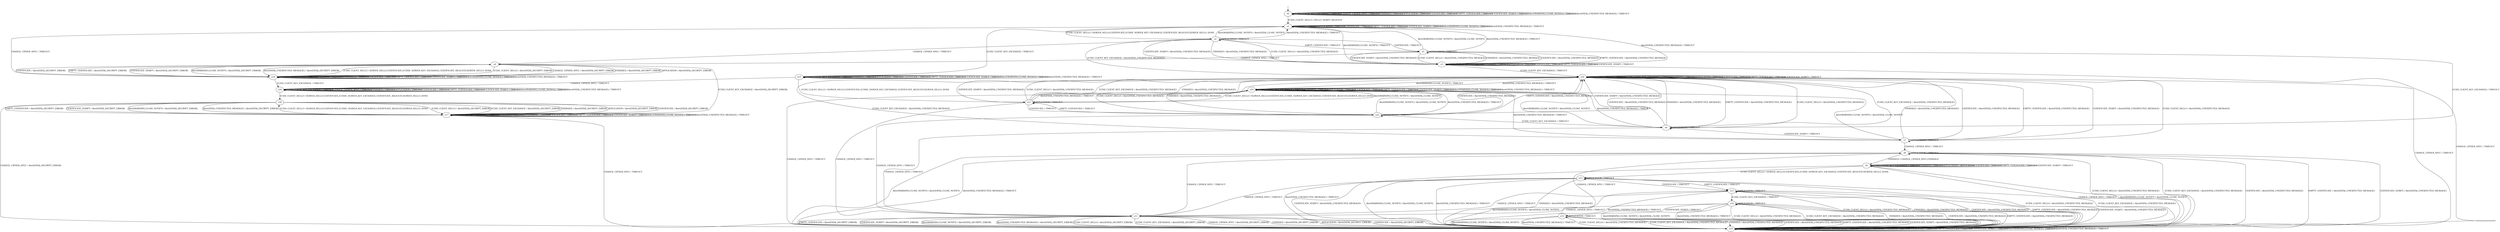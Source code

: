 digraph h4 {
s0 [label="s0"];
s1 [label="s1"];
s2 [label="s2"];
s19 [label="s19"];
s23 [label="s23"];
s3 [label="s3"];
s4 [label="s4"];
s5 [label="s5"];
s16 [label="s16"];
s24 [label="s24"];
s6 [label="s6"];
s10 [label="s10"];
s17 [label="s17"];
s7 [label="s7"];
s11 [label="s11"];
s18 [label="s18"];
s20 [label="s20"];
s8 [label="s8"];
s21 [label="s21"];
s9 [label="s9"];
s22 [label="s22"];
s12 [label="s12"];
s13 [label="s13"];
s14 [label="s14"];
s15 [label="s15"];
s0 -> s1 [label="ECDH_CLIENT_HELLO / HELLO_VERIFY_REQUEST"];
s0 -> s0 [label="ECDH_CLIENT_KEY_EXCHANGE / TIMEOUT"];
s0 -> s0 [label="CHANGE_CIPHER_SPEC / TIMEOUT"];
s0 -> s0 [label="FINISHED / TIMEOUT"];
s0 -> s0 [label="APPLICATION / TIMEOUT"];
s0 -> s0 [label="CERTIFICATE / TIMEOUT"];
s0 -> s0 [label="EMPTY_CERTIFICATE / TIMEOUT"];
s0 -> s0 [label="CERTIFICATE_VERIFY / TIMEOUT"];
s0 -> s0 [label="Alert(WARNING,CLOSE_NOTIFY) / TIMEOUT"];
s0 -> s0 [label="Alert(FATAL,UNEXPECTED_MESSAGE) / TIMEOUT"];
s1 -> s2 [label="ECDH_CLIENT_HELLO / SERVER_HELLO,CERTIFICATE,ECDHE_SERVER_KEY_EXCHANGE,CERTIFICATE_REQUEST,SERVER_HELLO_DONE"];
s1 -> s23 [label="ECDH_CLIENT_KEY_EXCHANGE / TIMEOUT"];
s1 -> s19 [label="CHANGE_CIPHER_SPEC / TIMEOUT"];
s1 -> s1 [label="FINISHED / TIMEOUT"];
s1 -> s1 [label="APPLICATION / TIMEOUT"];
s1 -> s1 [label="CERTIFICATE / TIMEOUT"];
s1 -> s1 [label="EMPTY_CERTIFICATE / TIMEOUT"];
s1 -> s1 [label="CERTIFICATE_VERIFY / TIMEOUT"];
s1 -> s1 [label="Alert(WARNING,CLOSE_NOTIFY) / TIMEOUT"];
s1 -> s1 [label="Alert(FATAL,UNEXPECTED_MESSAGE) / TIMEOUT"];
s2 -> s3 [label="ECDH_CLIENT_HELLO / Alert(FATAL,UNEXPECTED_MESSAGE)"];
s2 -> s16 [label="ECDH_CLIENT_KEY_EXCHANGE / Alert(FATAL,UNEXPECTED_MESSAGE)"];
s2 -> s4 [label="CHANGE_CIPHER_SPEC / TIMEOUT"];
s2 -> s3 [label="FINISHED / Alert(FATAL,UNEXPECTED_MESSAGE)"];
s2 -> s2 [label="APPLICATION / TIMEOUT"];
s2 -> s5 [label="CERTIFICATE / TIMEOUT"];
s2 -> s5 [label="EMPTY_CERTIFICATE / TIMEOUT"];
s2 -> s3 [label="CERTIFICATE_VERIFY / Alert(FATAL,UNEXPECTED_MESSAGE)"];
s2 -> s1 [label="Alert(WARNING,CLOSE_NOTIFY) / Alert(FATAL,CLOSE_NOTIFY)"];
s2 -> s1 [label="Alert(FATAL,UNEXPECTED_MESSAGE) / TIMEOUT"];
s19 -> s4 [label="ECDH_CLIENT_HELLO / SERVER_HELLO,CERTIFICATE,ECDHE_SERVER_KEY_EXCHANGE,CERTIFICATE_REQUEST,SERVER_HELLO_DONE"];
s19 -> s24 [label="ECDH_CLIENT_KEY_EXCHANGE / TIMEOUT"];
s19 -> s19 [label="CHANGE_CIPHER_SPEC / TIMEOUT"];
s19 -> s19 [label="FINISHED / TIMEOUT"];
s19 -> s19 [label="APPLICATION / TIMEOUT"];
s19 -> s19 [label="CERTIFICATE / TIMEOUT"];
s19 -> s19 [label="EMPTY_CERTIFICATE / TIMEOUT"];
s19 -> s19 [label="CERTIFICATE_VERIFY / TIMEOUT"];
s19 -> s19 [label="Alert(WARNING,CLOSE_NOTIFY) / TIMEOUT"];
s19 -> s19 [label="Alert(FATAL,UNEXPECTED_MESSAGE) / TIMEOUT"];
s23 -> s21 [label="ECDH_CLIENT_HELLO / SERVER_HELLO,CERTIFICATE,ECDHE_SERVER_KEY_EXCHANGE,CERTIFICATE_REQUEST,SERVER_HELLO_DONE"];
s23 -> s23 [label="ECDH_CLIENT_KEY_EXCHANGE / TIMEOUT"];
s23 -> s24 [label="CHANGE_CIPHER_SPEC / TIMEOUT"];
s23 -> s23 [label="FINISHED / TIMEOUT"];
s23 -> s23 [label="APPLICATION / TIMEOUT"];
s23 -> s23 [label="CERTIFICATE / TIMEOUT"];
s23 -> s23 [label="EMPTY_CERTIFICATE / TIMEOUT"];
s23 -> s23 [label="CERTIFICATE_VERIFY / TIMEOUT"];
s23 -> s23 [label="Alert(WARNING,CLOSE_NOTIFY) / TIMEOUT"];
s23 -> s23 [label="Alert(FATAL,UNEXPECTED_MESSAGE) / TIMEOUT"];
s3 -> s3 [label="ECDH_CLIENT_HELLO / TIMEOUT"];
s3 -> s16 [label="ECDH_CLIENT_KEY_EXCHANGE / TIMEOUT"];
s3 -> s10 [label="CHANGE_CIPHER_SPEC / TIMEOUT"];
s3 -> s3 [label="FINISHED / TIMEOUT"];
s3 -> s3 [label="APPLICATION / TIMEOUT"];
s3 -> s3 [label="CERTIFICATE / TIMEOUT"];
s3 -> s3 [label="EMPTY_CERTIFICATE / TIMEOUT"];
s3 -> s3 [label="CERTIFICATE_VERIFY / TIMEOUT"];
s3 -> s1 [label="Alert(WARNING,CLOSE_NOTIFY) / TIMEOUT"];
s3 -> s1 [label="Alert(FATAL,UNEXPECTED_MESSAGE) / TIMEOUT"];
s4 -> s19 [label="ECDH_CLIENT_HELLO / Alert(FATAL,DECRYPT_ERROR)"];
s4 -> s17 [label="ECDH_CLIENT_KEY_EXCHANGE / Alert(FATAL,DECRYPT_ERROR)"];
s4 -> s19 [label="CHANGE_CIPHER_SPEC / Alert(FATAL,DECRYPT_ERROR)"];
s4 -> s19 [label="FINISHED / Alert(FATAL,DECRYPT_ERROR)"];
s4 -> s19 [label="APPLICATION / Alert(FATAL,DECRYPT_ERROR)"];
s4 -> s19 [label="CERTIFICATE / Alert(FATAL,DECRYPT_ERROR)"];
s4 -> s19 [label="EMPTY_CERTIFICATE / Alert(FATAL,DECRYPT_ERROR)"];
s4 -> s19 [label="CERTIFICATE_VERIFY / Alert(FATAL,DECRYPT_ERROR)"];
s4 -> s19 [label="Alert(WARNING,CLOSE_NOTIFY) / Alert(FATAL,DECRYPT_ERROR)"];
s4 -> s19 [label="Alert(FATAL,UNEXPECTED_MESSAGE) / Alert(FATAL,DECRYPT_ERROR)"];
s5 -> s3 [label="ECDH_CLIENT_HELLO / Alert(FATAL,UNEXPECTED_MESSAGE)"];
s5 -> s6 [label="ECDH_CLIENT_KEY_EXCHANGE / TIMEOUT"];
s5 -> s4 [label="CHANGE_CIPHER_SPEC / TIMEOUT"];
s5 -> s3 [label="FINISHED / Alert(FATAL,UNEXPECTED_MESSAGE)"];
s5 -> s5 [label="APPLICATION / TIMEOUT"];
s5 -> s3 [label="CERTIFICATE / Alert(FATAL,UNEXPECTED_MESSAGE)"];
s5 -> s3 [label="EMPTY_CERTIFICATE / Alert(FATAL,UNEXPECTED_MESSAGE)"];
s5 -> s3 [label="CERTIFICATE_VERIFY / Alert(FATAL,UNEXPECTED_MESSAGE)"];
s5 -> s1 [label="Alert(WARNING,CLOSE_NOTIFY) / Alert(FATAL,CLOSE_NOTIFY)"];
s5 -> s1 [label="Alert(FATAL,UNEXPECTED_MESSAGE) / TIMEOUT"];
s16 -> s16 [label="ECDH_CLIENT_HELLO / TIMEOUT"];
s16 -> s16 [label="ECDH_CLIENT_KEY_EXCHANGE / TIMEOUT"];
s16 -> s10 [label="CHANGE_CIPHER_SPEC / TIMEOUT"];
s16 -> s16 [label="FINISHED / TIMEOUT"];
s16 -> s16 [label="APPLICATION / TIMEOUT"];
s16 -> s16 [label="CERTIFICATE / TIMEOUT"];
s16 -> s16 [label="EMPTY_CERTIFICATE / TIMEOUT"];
s16 -> s16 [label="CERTIFICATE_VERIFY / TIMEOUT"];
s16 -> s20 [label="Alert(WARNING,CLOSE_NOTIFY) / TIMEOUT"];
s16 -> s20 [label="Alert(FATAL,UNEXPECTED_MESSAGE) / TIMEOUT"];
s24 -> s18 [label="ECDH_CLIENT_HELLO / SERVER_HELLO,CERTIFICATE,ECDHE_SERVER_KEY_EXCHANGE,CERTIFICATE_REQUEST,SERVER_HELLO_DONE"];
s24 -> s24 [label="ECDH_CLIENT_KEY_EXCHANGE / TIMEOUT"];
s24 -> s24 [label="CHANGE_CIPHER_SPEC / TIMEOUT"];
s24 -> s24 [label="FINISHED / TIMEOUT"];
s24 -> s24 [label="APPLICATION / TIMEOUT"];
s24 -> s24 [label="CERTIFICATE / TIMEOUT"];
s24 -> s24 [label="EMPTY_CERTIFICATE / TIMEOUT"];
s24 -> s24 [label="CERTIFICATE_VERIFY / TIMEOUT"];
s24 -> s24 [label="Alert(WARNING,CLOSE_NOTIFY) / TIMEOUT"];
s24 -> s24 [label="Alert(FATAL,UNEXPECTED_MESSAGE) / TIMEOUT"];
s6 -> s16 [label="ECDH_CLIENT_HELLO / Alert(FATAL,UNEXPECTED_MESSAGE)"];
s6 -> s16 [label="ECDH_CLIENT_KEY_EXCHANGE / Alert(FATAL,UNEXPECTED_MESSAGE)"];
s6 -> s11 [label="CHANGE_CIPHER_SPEC / TIMEOUT"];
s6 -> s16 [label="FINISHED / Alert(FATAL,UNEXPECTED_MESSAGE)"];
s6 -> s6 [label="APPLICATION / TIMEOUT"];
s6 -> s16 [label="CERTIFICATE / Alert(FATAL,UNEXPECTED_MESSAGE)"];
s6 -> s16 [label="EMPTY_CERTIFICATE / Alert(FATAL,UNEXPECTED_MESSAGE)"];
s6 -> s7 [label="CERTIFICATE_VERIFY / TIMEOUT"];
s6 -> s20 [label="Alert(WARNING,CLOSE_NOTIFY) / Alert(FATAL,CLOSE_NOTIFY)"];
s6 -> s20 [label="Alert(FATAL,UNEXPECTED_MESSAGE) / TIMEOUT"];
s10 -> s10 [label="ECDH_CLIENT_HELLO / TIMEOUT"];
s10 -> s10 [label="ECDH_CLIENT_KEY_EXCHANGE / TIMEOUT"];
s10 -> s10 [label="CHANGE_CIPHER_SPEC / TIMEOUT"];
s10 -> s10 [label="FINISHED / TIMEOUT"];
s10 -> s10 [label="APPLICATION / TIMEOUT"];
s10 -> s10 [label="CERTIFICATE / TIMEOUT"];
s10 -> s10 [label="EMPTY_CERTIFICATE / TIMEOUT"];
s10 -> s10 [label="CERTIFICATE_VERIFY / TIMEOUT"];
s10 -> s10 [label="Alert(WARNING,CLOSE_NOTIFY) / TIMEOUT"];
s10 -> s10 [label="Alert(FATAL,UNEXPECTED_MESSAGE) / TIMEOUT"];
s17 -> s18 [label="ECDH_CLIENT_HELLO / SERVER_HELLO,CERTIFICATE,ECDHE_SERVER_KEY_EXCHANGE,CERTIFICATE_REQUEST,SERVER_HELLO_DONE"];
s17 -> s17 [label="ECDH_CLIENT_KEY_EXCHANGE / TIMEOUT"];
s17 -> s10 [label="CHANGE_CIPHER_SPEC / TIMEOUT"];
s17 -> s17 [label="FINISHED / TIMEOUT"];
s17 -> s17 [label="APPLICATION / TIMEOUT"];
s17 -> s17 [label="CERTIFICATE / TIMEOUT"];
s17 -> s17 [label="EMPTY_CERTIFICATE / TIMEOUT"];
s17 -> s17 [label="CERTIFICATE_VERIFY / TIMEOUT"];
s17 -> s17 [label="Alert(WARNING,CLOSE_NOTIFY) / TIMEOUT"];
s17 -> s17 [label="Alert(FATAL,UNEXPECTED_MESSAGE) / TIMEOUT"];
s7 -> s16 [label="ECDH_CLIENT_HELLO / Alert(FATAL,UNEXPECTED_MESSAGE)"];
s7 -> s16 [label="ECDH_CLIENT_KEY_EXCHANGE / Alert(FATAL,UNEXPECTED_MESSAGE)"];
s7 -> s8 [label="CHANGE_CIPHER_SPEC / TIMEOUT"];
s7 -> s16 [label="FINISHED / Alert(FATAL,UNEXPECTED_MESSAGE)"];
s7 -> s7 [label="APPLICATION / TIMEOUT"];
s7 -> s16 [label="CERTIFICATE / Alert(FATAL,UNEXPECTED_MESSAGE)"];
s7 -> s16 [label="EMPTY_CERTIFICATE / Alert(FATAL,UNEXPECTED_MESSAGE)"];
s7 -> s16 [label="CERTIFICATE_VERIFY / Alert(FATAL,UNEXPECTED_MESSAGE)"];
s7 -> s20 [label="Alert(WARNING,CLOSE_NOTIFY) / Alert(FATAL,CLOSE_NOTIFY)"];
s7 -> s20 [label="Alert(FATAL,UNEXPECTED_MESSAGE) / TIMEOUT"];
s11 -> s10 [label="ECDH_CLIENT_HELLO / Alert(FATAL,DECRYPT_ERROR)"];
s11 -> s10 [label="ECDH_CLIENT_KEY_EXCHANGE / Alert(FATAL,DECRYPT_ERROR)"];
s11 -> s10 [label="CHANGE_CIPHER_SPEC / Alert(FATAL,DECRYPT_ERROR)"];
s11 -> s10 [label="FINISHED / Alert(FATAL,DECRYPT_ERROR)"];
s11 -> s10 [label="APPLICATION / Alert(FATAL,DECRYPT_ERROR)"];
s11 -> s10 [label="CERTIFICATE / Alert(FATAL,DECRYPT_ERROR)"];
s11 -> s10 [label="EMPTY_CERTIFICATE / Alert(FATAL,DECRYPT_ERROR)"];
s11 -> s10 [label="CERTIFICATE_VERIFY / Alert(FATAL,DECRYPT_ERROR)"];
s11 -> s10 [label="Alert(WARNING,CLOSE_NOTIFY) / Alert(FATAL,DECRYPT_ERROR)"];
s11 -> s10 [label="Alert(FATAL,UNEXPECTED_MESSAGE) / Alert(FATAL,DECRYPT_ERROR)"];
s18 -> s17 [label="ECDH_CLIENT_HELLO / Alert(FATAL,DECRYPT_ERROR)"];
s18 -> s17 [label="ECDH_CLIENT_KEY_EXCHANGE / Alert(FATAL,DECRYPT_ERROR)"];
s18 -> s10 [label="CHANGE_CIPHER_SPEC / Alert(FATAL,DECRYPT_ERROR)"];
s18 -> s17 [label="FINISHED / Alert(FATAL,DECRYPT_ERROR)"];
s18 -> s17 [label="APPLICATION / Alert(FATAL,DECRYPT_ERROR)"];
s18 -> s17 [label="CERTIFICATE / Alert(FATAL,DECRYPT_ERROR)"];
s18 -> s17 [label="EMPTY_CERTIFICATE / Alert(FATAL,DECRYPT_ERROR)"];
s18 -> s17 [label="CERTIFICATE_VERIFY / Alert(FATAL,DECRYPT_ERROR)"];
s18 -> s17 [label="Alert(WARNING,CLOSE_NOTIFY) / Alert(FATAL,DECRYPT_ERROR)"];
s18 -> s17 [label="Alert(FATAL,UNEXPECTED_MESSAGE) / Alert(FATAL,DECRYPT_ERROR)"];
s20 -> s21 [label="ECDH_CLIENT_HELLO / SERVER_HELLO,CERTIFICATE,ECDHE_SERVER_KEY_EXCHANGE,CERTIFICATE_REQUEST,SERVER_HELLO_DONE"];
s20 -> s20 [label="ECDH_CLIENT_KEY_EXCHANGE / TIMEOUT"];
s20 -> s10 [label="CHANGE_CIPHER_SPEC / TIMEOUT"];
s20 -> s20 [label="FINISHED / TIMEOUT"];
s20 -> s20 [label="APPLICATION / TIMEOUT"];
s20 -> s20 [label="CERTIFICATE / TIMEOUT"];
s20 -> s20 [label="EMPTY_CERTIFICATE / TIMEOUT"];
s20 -> s20 [label="CERTIFICATE_VERIFY / TIMEOUT"];
s20 -> s20 [label="Alert(WARNING,CLOSE_NOTIFY) / TIMEOUT"];
s20 -> s20 [label="Alert(FATAL,UNEXPECTED_MESSAGE) / TIMEOUT"];
s8 -> s10 [label="ECDH_CLIENT_HELLO / Alert(FATAL,UNEXPECTED_MESSAGE)"];
s8 -> s10 [label="ECDH_CLIENT_KEY_EXCHANGE / Alert(FATAL,UNEXPECTED_MESSAGE)"];
s8 -> s11 [label="CHANGE_CIPHER_SPEC / TIMEOUT"];
s8 -> s9 [label="FINISHED / CHANGE_CIPHER_SPEC,FINISHED"];
s8 -> s8 [label="APPLICATION / TIMEOUT"];
s8 -> s10 [label="CERTIFICATE / Alert(FATAL,UNEXPECTED_MESSAGE)"];
s8 -> s10 [label="EMPTY_CERTIFICATE / Alert(FATAL,UNEXPECTED_MESSAGE)"];
s8 -> s10 [label="CERTIFICATE_VERIFY / Alert(FATAL,UNEXPECTED_MESSAGE)"];
s8 -> s10 [label="Alert(WARNING,CLOSE_NOTIFY) / Alert(FATAL,CLOSE_NOTIFY)"];
s8 -> s10 [label="Alert(FATAL,UNEXPECTED_MESSAGE) / TIMEOUT"];
s21 -> s16 [label="ECDH_CLIENT_HELLO / Alert(FATAL,UNEXPECTED_MESSAGE)"];
s21 -> s16 [label="ECDH_CLIENT_KEY_EXCHANGE / Alert(FATAL,UNEXPECTED_MESSAGE)"];
s21 -> s11 [label="CHANGE_CIPHER_SPEC / TIMEOUT"];
s21 -> s16 [label="FINISHED / Alert(FATAL,UNEXPECTED_MESSAGE)"];
s21 -> s21 [label="APPLICATION / TIMEOUT"];
s21 -> s22 [label="CERTIFICATE / TIMEOUT"];
s21 -> s22 [label="EMPTY_CERTIFICATE / TIMEOUT"];
s21 -> s16 [label="CERTIFICATE_VERIFY / Alert(FATAL,UNEXPECTED_MESSAGE)"];
s21 -> s20 [label="Alert(WARNING,CLOSE_NOTIFY) / Alert(FATAL,CLOSE_NOTIFY)"];
s21 -> s20 [label="Alert(FATAL,UNEXPECTED_MESSAGE) / TIMEOUT"];
s9 -> s12 [label="ECDH_CLIENT_HELLO / SERVER_HELLO,CERTIFICATE,ECDHE_SERVER_KEY_EXCHANGE,CERTIFICATE_REQUEST,SERVER_HELLO_DONE"];
s9 -> s9 [label="ECDH_CLIENT_KEY_EXCHANGE / TIMEOUT"];
s9 -> s10 [label="CHANGE_CIPHER_SPEC / TIMEOUT"];
s9 -> s9 [label="FINISHED / TIMEOUT"];
s9 -> s9 [label="APPLICATION / APPLICATION"];
s9 -> s9 [label="CERTIFICATE / TIMEOUT"];
s9 -> s9 [label="EMPTY_CERTIFICATE / TIMEOUT"];
s9 -> s9 [label="CERTIFICATE_VERIFY / TIMEOUT"];
s9 -> s10 [label="Alert(WARNING,CLOSE_NOTIFY) / Alert(FATAL,CLOSE_NOTIFY)"];
s9 -> s10 [label="Alert(FATAL,UNEXPECTED_MESSAGE) / TIMEOUT"];
s22 -> s16 [label="ECDH_CLIENT_HELLO / Alert(FATAL,UNEXPECTED_MESSAGE)"];
s22 -> s6 [label="ECDH_CLIENT_KEY_EXCHANGE / TIMEOUT"];
s22 -> s11 [label="CHANGE_CIPHER_SPEC / TIMEOUT"];
s22 -> s16 [label="FINISHED / Alert(FATAL,UNEXPECTED_MESSAGE)"];
s22 -> s22 [label="APPLICATION / TIMEOUT"];
s22 -> s16 [label="CERTIFICATE / Alert(FATAL,UNEXPECTED_MESSAGE)"];
s22 -> s16 [label="EMPTY_CERTIFICATE / Alert(FATAL,UNEXPECTED_MESSAGE)"];
s22 -> s16 [label="CERTIFICATE_VERIFY / Alert(FATAL,UNEXPECTED_MESSAGE)"];
s22 -> s20 [label="Alert(WARNING,CLOSE_NOTIFY) / Alert(FATAL,CLOSE_NOTIFY)"];
s22 -> s20 [label="Alert(FATAL,UNEXPECTED_MESSAGE) / TIMEOUT"];
s12 -> s10 [label="ECDH_CLIENT_HELLO / Alert(FATAL,UNEXPECTED_MESSAGE)"];
s12 -> s10 [label="ECDH_CLIENT_KEY_EXCHANGE / Alert(FATAL,UNEXPECTED_MESSAGE)"];
s12 -> s11 [label="CHANGE_CIPHER_SPEC / TIMEOUT"];
s12 -> s10 [label="FINISHED / Alert(FATAL,UNEXPECTED_MESSAGE)"];
s12 -> s12 [label="APPLICATION / TIMEOUT"];
s12 -> s13 [label="CERTIFICATE / TIMEOUT"];
s12 -> s13 [label="EMPTY_CERTIFICATE / TIMEOUT"];
s12 -> s10 [label="CERTIFICATE_VERIFY / Alert(FATAL,UNEXPECTED_MESSAGE)"];
s12 -> s10 [label="Alert(WARNING,CLOSE_NOTIFY) / Alert(FATAL,CLOSE_NOTIFY)"];
s12 -> s10 [label="Alert(FATAL,UNEXPECTED_MESSAGE) / TIMEOUT"];
s13 -> s10 [label="ECDH_CLIENT_HELLO / Alert(FATAL,UNEXPECTED_MESSAGE)"];
s13 -> s14 [label="ECDH_CLIENT_KEY_EXCHANGE / TIMEOUT"];
s13 -> s11 [label="CHANGE_CIPHER_SPEC / TIMEOUT"];
s13 -> s10 [label="FINISHED / Alert(FATAL,UNEXPECTED_MESSAGE)"];
s13 -> s13 [label="APPLICATION / TIMEOUT"];
s13 -> s10 [label="CERTIFICATE / Alert(FATAL,UNEXPECTED_MESSAGE)"];
s13 -> s10 [label="EMPTY_CERTIFICATE / Alert(FATAL,UNEXPECTED_MESSAGE)"];
s13 -> s10 [label="CERTIFICATE_VERIFY / Alert(FATAL,UNEXPECTED_MESSAGE)"];
s13 -> s10 [label="Alert(WARNING,CLOSE_NOTIFY) / Alert(FATAL,CLOSE_NOTIFY)"];
s13 -> s10 [label="Alert(FATAL,UNEXPECTED_MESSAGE) / TIMEOUT"];
s14 -> s10 [label="ECDH_CLIENT_HELLO / Alert(FATAL,UNEXPECTED_MESSAGE)"];
s14 -> s10 [label="ECDH_CLIENT_KEY_EXCHANGE / Alert(FATAL,UNEXPECTED_MESSAGE)"];
s14 -> s11 [label="CHANGE_CIPHER_SPEC / TIMEOUT"];
s14 -> s10 [label="FINISHED / Alert(FATAL,UNEXPECTED_MESSAGE)"];
s14 -> s14 [label="APPLICATION / TIMEOUT"];
s14 -> s10 [label="CERTIFICATE / Alert(FATAL,UNEXPECTED_MESSAGE)"];
s14 -> s10 [label="EMPTY_CERTIFICATE / Alert(FATAL,UNEXPECTED_MESSAGE)"];
s14 -> s15 [label="CERTIFICATE_VERIFY / TIMEOUT"];
s14 -> s10 [label="Alert(WARNING,CLOSE_NOTIFY) / Alert(FATAL,CLOSE_NOTIFY)"];
s14 -> s10 [label="Alert(FATAL,UNEXPECTED_MESSAGE) / TIMEOUT"];
s15 -> s10 [label="ECDH_CLIENT_HELLO / Alert(FATAL,UNEXPECTED_MESSAGE)"];
s15 -> s10 [label="ECDH_CLIENT_KEY_EXCHANGE / Alert(FATAL,UNEXPECTED_MESSAGE)"];
s15 -> s8 [label="CHANGE_CIPHER_SPEC / TIMEOUT"];
s15 -> s10 [label="FINISHED / Alert(FATAL,UNEXPECTED_MESSAGE)"];
s15 -> s15 [label="APPLICATION / TIMEOUT"];
s15 -> s10 [label="CERTIFICATE / Alert(FATAL,UNEXPECTED_MESSAGE)"];
s15 -> s10 [label="EMPTY_CERTIFICATE / Alert(FATAL,UNEXPECTED_MESSAGE)"];
s15 -> s10 [label="CERTIFICATE_VERIFY / Alert(FATAL,UNEXPECTED_MESSAGE)"];
s15 -> s10 [label="Alert(WARNING,CLOSE_NOTIFY) / Alert(FATAL,CLOSE_NOTIFY)"];
s15 -> s10 [label="Alert(FATAL,UNEXPECTED_MESSAGE) / TIMEOUT"];
__start0 [shape=none, label=""];
__start0 -> s0 [label=""];
}
